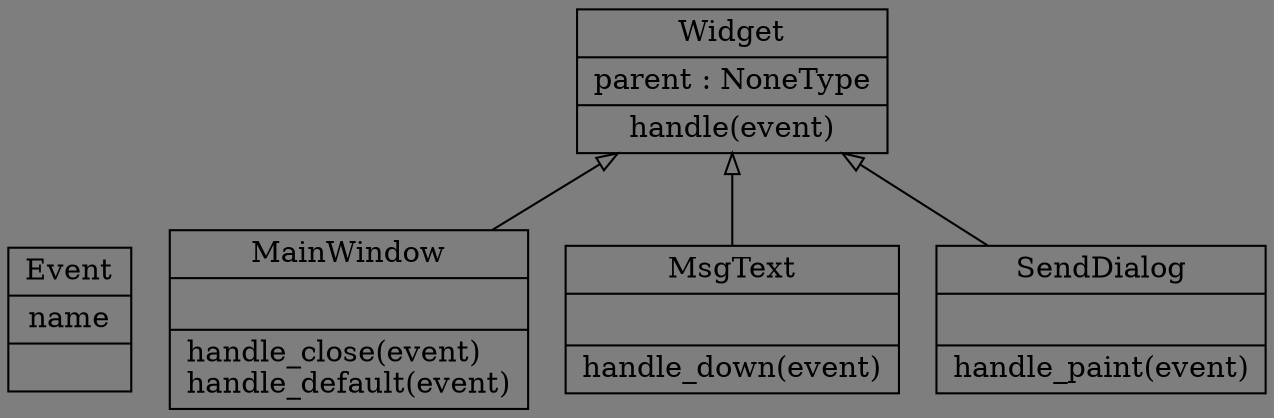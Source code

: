 digraph "classes_行为型模式-责任链模式.py" {
rankdir=BT
bgcolor="#7e7e7e"
charset="utf-8"
"行为型模式-责任链模式.Event" [color="black", fontcolor="black", label=<{Event|name<br ALIGN="LEFT"/>|}>, shape="record", style="solid"];
"行为型模式-责任链模式.MainWindow" [color="black", fontcolor="black", label=<{MainWindow|<br ALIGN="LEFT"/>|handle_close(event)<br ALIGN="LEFT"/>handle_default(event)<br ALIGN="LEFT"/>}>, shape="record", style="solid"];
"行为型模式-责任链模式.MsgText" [color="black", fontcolor="black", label=<{MsgText|<br ALIGN="LEFT"/>|handle_down(event)<br ALIGN="LEFT"/>}>, shape="record", style="solid"];
"行为型模式-责任链模式.SendDialog" [color="black", fontcolor="black", label=<{SendDialog|<br ALIGN="LEFT"/>|handle_paint(event)<br ALIGN="LEFT"/>}>, shape="record", style="solid"];
"行为型模式-责任链模式.Widget" [color="black", fontcolor="black", label=<{Widget|parent : NoneType<br ALIGN="LEFT"/>|handle(event)<br ALIGN="LEFT"/>}>, shape="record", style="solid"];
"行为型模式-责任链模式.MainWindow" -> "行为型模式-责任链模式.Widget" [arrowhead="empty", arrowtail="none"];
"行为型模式-责任链模式.MsgText" -> "行为型模式-责任链模式.Widget" [arrowhead="empty", arrowtail="none"];
"行为型模式-责任链模式.SendDialog" -> "行为型模式-责任链模式.Widget" [arrowhead="empty", arrowtail="none"];
}
